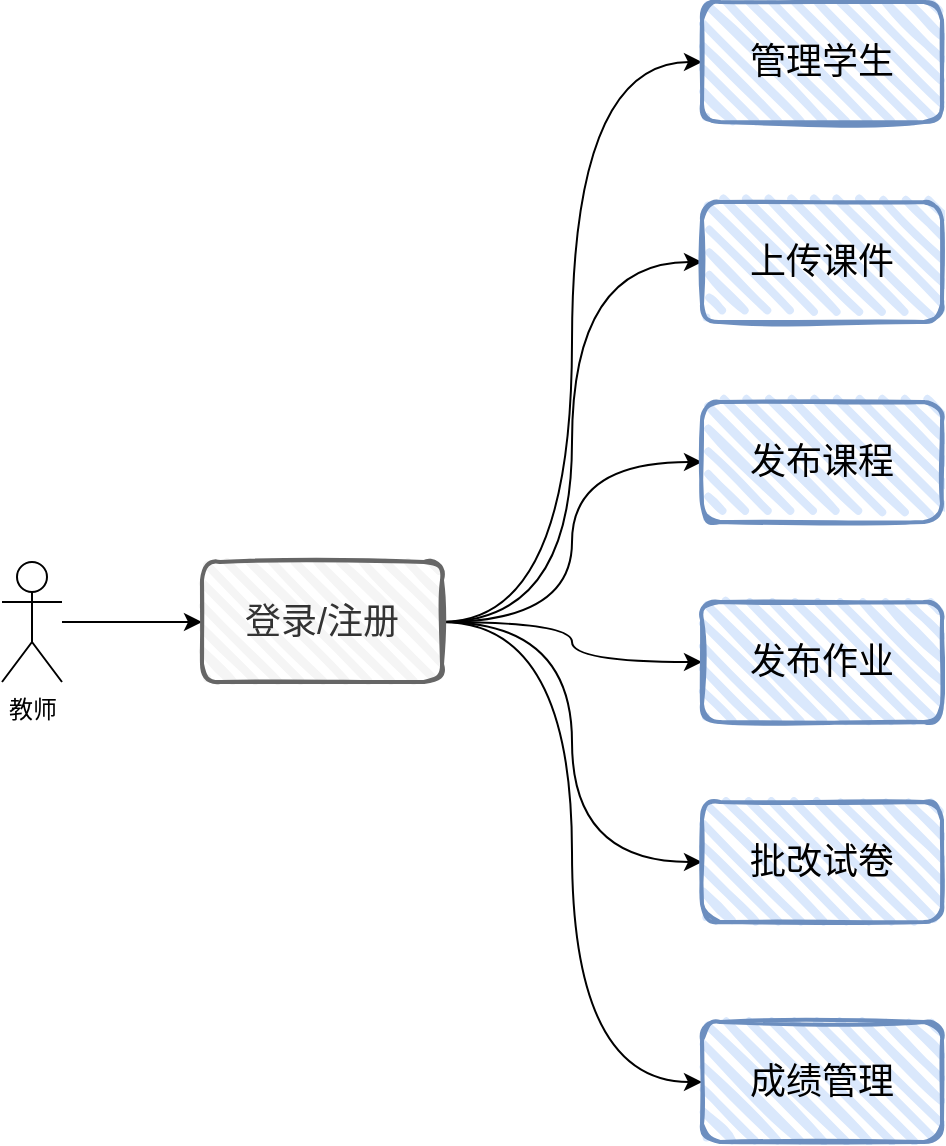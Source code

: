 <mxfile version="20.8.23" type="device"><diagram name="第 1 页" id="63FnVi5Kv8zLKXljJkMQ"><mxGraphModel dx="1050" dy="1718" grid="1" gridSize="10" guides="1" tooltips="1" connect="1" arrows="1" fold="1" page="1" pageScale="1" pageWidth="827" pageHeight="1169" math="0" shadow="0"><root><mxCell id="0"/><mxCell id="1" parent="0"/><mxCell id="zAXj2JVl8mpoZcSdx-I_-4" style="edgeStyle=orthogonalEdgeStyle;rounded=0;orthogonalLoop=1;jettySize=auto;html=1;fontSize=18;" parent="1" source="zAXj2JVl8mpoZcSdx-I_-1" target="zAXj2JVl8mpoZcSdx-I_-3" edge="1"><mxGeometry relative="1" as="geometry"/></mxCell><mxCell id="zAXj2JVl8mpoZcSdx-I_-1" value="教师" style="shape=umlActor;verticalLabelPosition=bottom;verticalAlign=top;html=1;outlineConnect=0;" parent="1" vertex="1"><mxGeometry x="130" y="230" width="30" height="60" as="geometry"/></mxCell><mxCell id="zAXj2JVl8mpoZcSdx-I_-12" style="edgeStyle=orthogonalEdgeStyle;curved=1;rounded=0;orthogonalLoop=1;jettySize=auto;html=1;entryX=0;entryY=0.5;entryDx=0;entryDy=0;fontSize=18;" parent="1" source="zAXj2JVl8mpoZcSdx-I_-3" target="zAXj2JVl8mpoZcSdx-I_-5" edge="1"><mxGeometry relative="1" as="geometry"/></mxCell><mxCell id="zAXj2JVl8mpoZcSdx-I_-13" style="edgeStyle=orthogonalEdgeStyle;curved=1;rounded=0;orthogonalLoop=1;jettySize=auto;html=1;entryX=0;entryY=0.5;entryDx=0;entryDy=0;fontSize=18;" parent="1" source="zAXj2JVl8mpoZcSdx-I_-3" target="zAXj2JVl8mpoZcSdx-I_-6" edge="1"><mxGeometry relative="1" as="geometry"/></mxCell><mxCell id="zAXj2JVl8mpoZcSdx-I_-14" style="edgeStyle=orthogonalEdgeStyle;curved=1;rounded=0;orthogonalLoop=1;jettySize=auto;html=1;fontSize=18;" parent="1" source="zAXj2JVl8mpoZcSdx-I_-3" target="zAXj2JVl8mpoZcSdx-I_-7" edge="1"><mxGeometry relative="1" as="geometry"/></mxCell><mxCell id="zAXj2JVl8mpoZcSdx-I_-15" style="edgeStyle=orthogonalEdgeStyle;curved=1;rounded=0;orthogonalLoop=1;jettySize=auto;html=1;entryX=0;entryY=0.5;entryDx=0;entryDy=0;fontSize=18;" parent="1" source="zAXj2JVl8mpoZcSdx-I_-3" target="zAXj2JVl8mpoZcSdx-I_-8" edge="1"><mxGeometry relative="1" as="geometry"/></mxCell><mxCell id="zAXj2JVl8mpoZcSdx-I_-16" style="edgeStyle=orthogonalEdgeStyle;curved=1;rounded=0;orthogonalLoop=1;jettySize=auto;html=1;entryX=0;entryY=0.5;entryDx=0;entryDy=0;fontSize=18;" parent="1" source="zAXj2JVl8mpoZcSdx-I_-3" target="zAXj2JVl8mpoZcSdx-I_-10" edge="1"><mxGeometry relative="1" as="geometry"/></mxCell><mxCell id="zAXj2JVl8mpoZcSdx-I_-17" style="edgeStyle=orthogonalEdgeStyle;curved=1;rounded=0;orthogonalLoop=1;jettySize=auto;html=1;entryX=0;entryY=0.5;entryDx=0;entryDy=0;fontSize=18;" parent="1" source="zAXj2JVl8mpoZcSdx-I_-3" target="zAXj2JVl8mpoZcSdx-I_-9" edge="1"><mxGeometry relative="1" as="geometry"/></mxCell><mxCell id="zAXj2JVl8mpoZcSdx-I_-3" value="&lt;font style=&quot;font-size: 18px;&quot;&gt;登录/注册&lt;/font&gt;" style="rounded=1;whiteSpace=wrap;html=1;strokeWidth=2;fillWeight=4;hachureGap=8;hachureAngle=45;fillColor=#f5f5f5;sketch=1;fontColor=#333333;strokeColor=#666666;" parent="1" vertex="1"><mxGeometry x="230" y="230" width="120" height="60" as="geometry"/></mxCell><mxCell id="zAXj2JVl8mpoZcSdx-I_-5" value="&lt;span style=&quot;font-size: 18px;&quot;&gt;上传课件&lt;/span&gt;" style="rounded=1;whiteSpace=wrap;html=1;strokeWidth=2;fillWeight=4;hachureGap=8;hachureAngle=45;fillColor=#dae8fc;sketch=1;strokeColor=#6c8ebf;" parent="1" vertex="1"><mxGeometry x="480" y="50" width="120" height="60" as="geometry"/></mxCell><mxCell id="zAXj2JVl8mpoZcSdx-I_-6" value="&lt;span style=&quot;font-size: 18px;&quot;&gt;发布课程&lt;/span&gt;" style="rounded=1;whiteSpace=wrap;html=1;strokeWidth=2;fillWeight=4;hachureGap=8;hachureAngle=45;fillColor=#dae8fc;sketch=1;strokeColor=#6c8ebf;" parent="1" vertex="1"><mxGeometry x="480" y="150" width="120" height="60" as="geometry"/></mxCell><mxCell id="zAXj2JVl8mpoZcSdx-I_-7" value="&lt;span style=&quot;font-size: 18px;&quot;&gt;发布作业&lt;/span&gt;" style="rounded=1;whiteSpace=wrap;html=1;strokeWidth=2;fillWeight=4;hachureGap=8;hachureAngle=45;fillColor=#dae8fc;sketch=1;strokeColor=#6c8ebf;" parent="1" vertex="1"><mxGeometry x="480" y="250" width="120" height="60" as="geometry"/></mxCell><mxCell id="zAXj2JVl8mpoZcSdx-I_-8" value="&lt;span style=&quot;font-size: 18px;&quot;&gt;批改试卷&lt;/span&gt;" style="rounded=1;whiteSpace=wrap;html=1;strokeWidth=2;fillWeight=4;hachureGap=8;hachureAngle=45;fillColor=#dae8fc;sketch=1;strokeColor=#6c8ebf;" parent="1" vertex="1"><mxGeometry x="480" y="350" width="120" height="60" as="geometry"/></mxCell><mxCell id="zAXj2JVl8mpoZcSdx-I_-9" value="&lt;span style=&quot;font-size: 18px;&quot;&gt;管理学生&lt;/span&gt;" style="rounded=1;whiteSpace=wrap;html=1;strokeWidth=2;fillWeight=4;hachureGap=8;hachureAngle=45;fillColor=#dae8fc;sketch=1;strokeColor=#6c8ebf;" parent="1" vertex="1"><mxGeometry x="480" y="-50" width="120" height="60" as="geometry"/></mxCell><mxCell id="zAXj2JVl8mpoZcSdx-I_-10" value="&lt;span style=&quot;font-size: 18px;&quot;&gt;成绩管理&lt;/span&gt;" style="rounded=1;whiteSpace=wrap;html=1;strokeWidth=2;fillWeight=4;hachureGap=8;hachureAngle=45;fillColor=#dae8fc;sketch=1;strokeColor=#6c8ebf;" parent="1" vertex="1"><mxGeometry x="480" y="460" width="120" height="60" as="geometry"/></mxCell></root></mxGraphModel></diagram></mxfile>